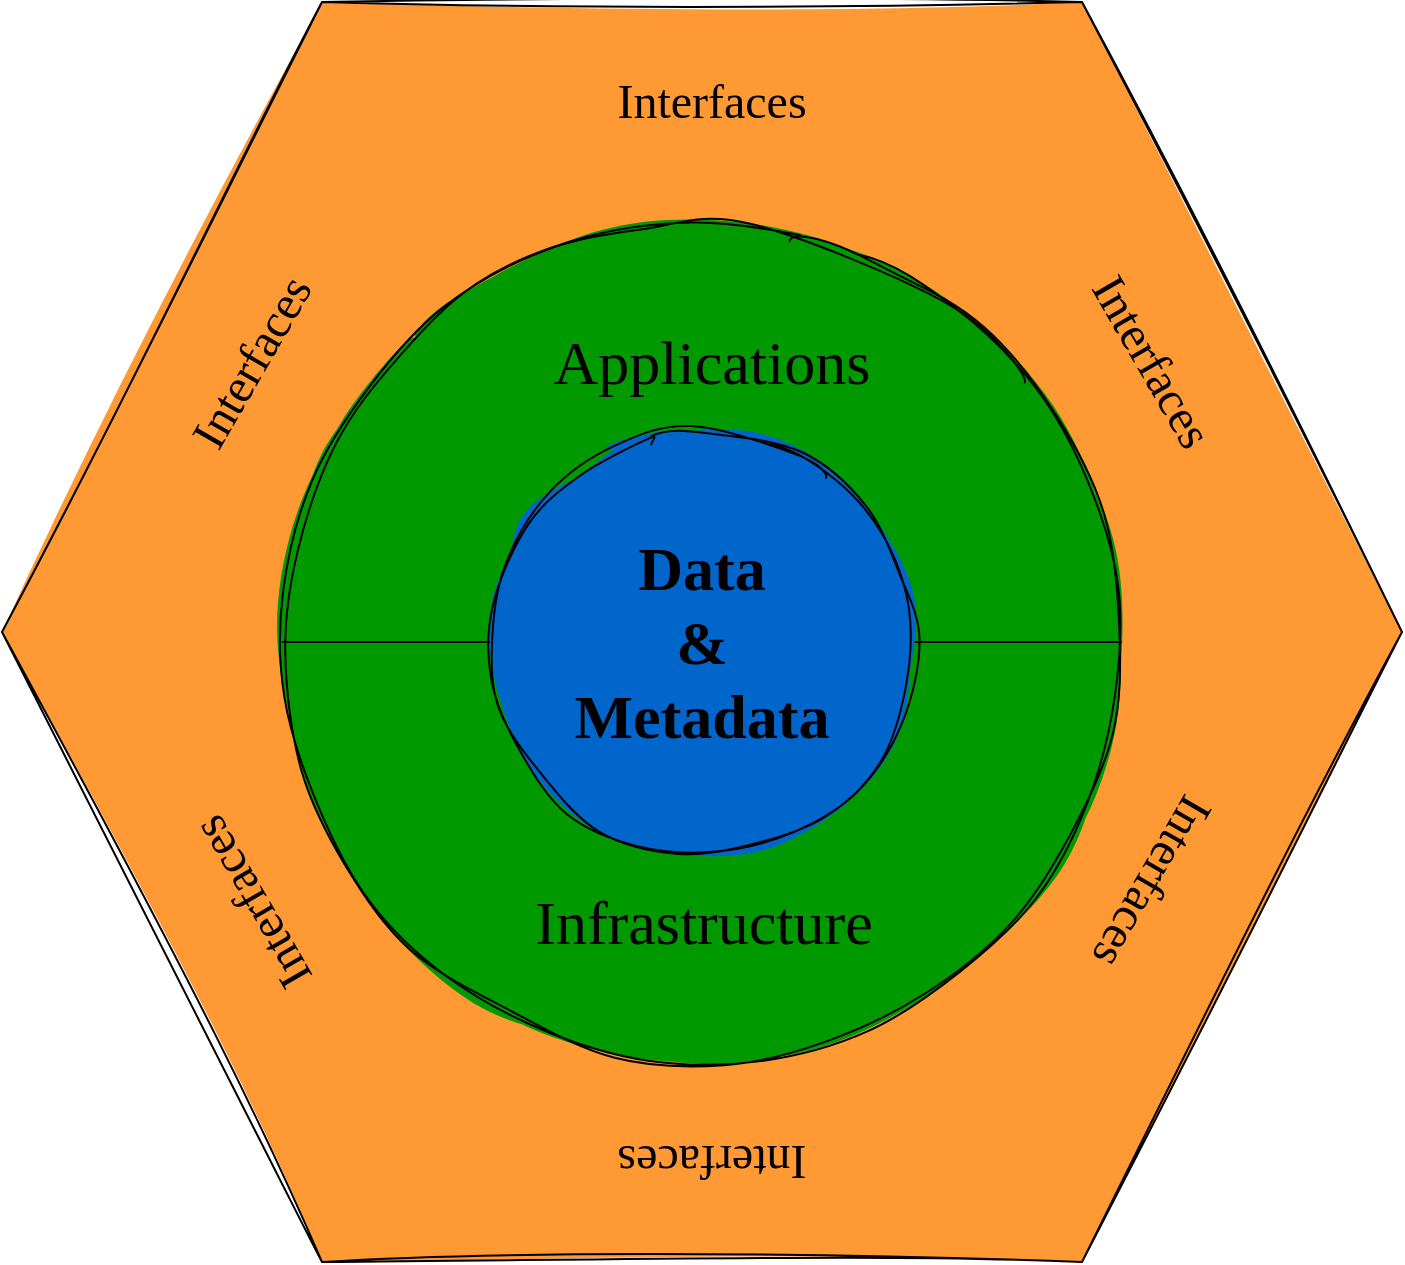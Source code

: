 <mxfile version="26.0.11">
  <diagram name="data-product" id="gNhKzNj9DIzEtffBF-eM">
    <mxGraphModel grid="1" page="1" gridSize="10" guides="1" tooltips="1" connect="1" arrows="1" fold="1" pageScale="1" pageWidth="850" pageHeight="1100" math="0" shadow="0">
      <root>
        <mxCell id="0" />
        <mxCell id="1" parent="0" />
        <mxCell id="wraCza7Ob2I8K3LCxafz-1" value="" style="shape=hexagon;perimeter=hexagonPerimeter2;whiteSpace=wrap;html=1;fixedSize=1;hachureGap=4;fontFamily=Outfit;fontSource=https%3A%2F%2Ffonts.googleapis.com%2Fcss%3Ffamily%3DOutfit;fontSize=20;size=160;fillColor=#FF9933;sketch=1;curveFitting=1;jiggle=2;fillStyle=solid;" vertex="1" parent="1">
          <mxGeometry x="40" y="50" width="700" height="630" as="geometry" />
        </mxCell>
        <mxCell id="wraCza7Ob2I8K3LCxafz-2" value="" style="ellipse;whiteSpace=wrap;html=1;aspect=fixed;fillColor=#009900;fontFamily=Outfit;fontSource=https%3A%2F%2Ffonts.googleapis.com%2Fcss%3Ffamily%3DOutfit;sketch=1;curveFitting=1;jiggle=2;fillStyle=solid;" vertex="1" parent="1">
          <mxGeometry x="180" y="160" width="420" height="420" as="geometry" />
        </mxCell>
        <mxCell id="wraCza7Ob2I8K3LCxafz-3" value="&lt;span style=&quot;font-size: 31px;&quot;&gt;Applications&lt;/span&gt;" style="text;html=1;strokeColor=none;fillColor=none;align=center;verticalAlign=middle;whiteSpace=wrap;rounded=0;fontSize=20;fontFamily=Outfit;fontSource=https%3A%2F%2Ffonts.googleapis.com%2Fcss%3Ffamily%3DOutfit;" vertex="1" parent="1">
          <mxGeometry x="290" y="180" width="210" height="100" as="geometry" />
        </mxCell>
        <mxCell id="wraCza7Ob2I8K3LCxafz-4" value="&lt;span style=&quot;font-size: 31px;&quot;&gt;Infrastructure&lt;/span&gt;" style="text;html=1;strokeColor=none;fillColor=none;align=center;verticalAlign=middle;whiteSpace=wrap;rounded=0;fontSize=20;fontFamily=Outfit;fontSource=https%3A%2F%2Ffonts.googleapis.com%2Fcss%3Ffamily%3DOutfit;" vertex="1" parent="1">
          <mxGeometry x="286.25" y="460" width="210" height="100" as="geometry" />
        </mxCell>
        <mxCell id="wraCza7Ob2I8K3LCxafz-5" value="" style="endArrow=none;html=1;rounded=0;exitX=0;exitY=0.5;exitDx=0;exitDy=0;entryX=1;entryY=0.5;entryDx=0;entryDy=0;fontFamily=Outfit;fontSource=https%3A%2F%2Ffonts.googleapis.com%2Fcss%3Ffamily%3DOutfit;" edge="1" parent="1" source="wraCza7Ob2I8K3LCxafz-2" target="wraCza7Ob2I8K3LCxafz-2">
          <mxGeometry width="50" height="50" relative="1" as="geometry">
            <mxPoint x="432.5" y="465" as="sourcePoint" />
            <mxPoint x="482.5" y="415" as="targetPoint" />
          </mxGeometry>
        </mxCell>
        <mxCell id="wraCza7Ob2I8K3LCxafz-6" value="" style="ellipse;whiteSpace=wrap;html=1;aspect=fixed;fillColor=#0066CC;fontFamily=Outfit;fontSource=https%3A%2F%2Ffonts.googleapis.com%2Fcss%3Ffamily%3DOutfit;sketch=1;curveFitting=1;jiggle=2;fillStyle=solid;" vertex="1" parent="1">
          <mxGeometry x="283.75" y="263.75" width="212.5" height="212.5" as="geometry" />
        </mxCell>
        <mxCell id="wraCza7Ob2I8K3LCxafz-7" value="&lt;font style=&quot;font-size: 31px;&quot;&gt;Data &lt;br&gt;&amp;amp; Metadata&lt;/font&gt;" style="text;html=1;strokeColor=none;fillColor=none;align=center;verticalAlign=middle;whiteSpace=wrap;rounded=0;fontSize=20;fontFamily=Outfit;fontStyle=1;fontSource=https%3A%2F%2Ffonts.googleapis.com%2Fcss%3Ffamily%3DOutfit;" vertex="1" parent="1">
          <mxGeometry x="326.25" y="320" width="127.5" height="100" as="geometry" />
        </mxCell>
        <mxCell id="wraCza7Ob2I8K3LCxafz-8" value="&lt;span&gt;Interfaces&lt;/span&gt;" style="text;html=1;strokeColor=none;fillColor=none;align=center;verticalAlign=middle;whiteSpace=wrap;rounded=0;fontSize=24;fontFamily=Outfit;rotation=60;fontColor=#000000;fontSource=https%3A%2F%2Ffonts.googleapis.com%2Fcss%3Ffamily%3DOutfit;fontStyle=0" vertex="1" parent="1">
          <mxGeometry x="510" y="180" width="210" height="100" as="geometry" />
        </mxCell>
        <mxCell id="wraCza7Ob2I8K3LCxafz-9" value="&lt;span&gt;Interfaces&lt;/span&gt;" style="text;html=1;strokeColor=none;fillColor=none;align=center;verticalAlign=middle;whiteSpace=wrap;rounded=0;fontSize=24;fontFamily=Outfit;rotation=-60;fontColor=#000000;fontSource=https%3A%2F%2Ffonts.googleapis.com%2Fcss%3Ffamily%3DOutfit;fontStyle=0" vertex="1" parent="1">
          <mxGeometry x="60" y="180" width="210" height="100" as="geometry" />
        </mxCell>
        <mxCell id="wraCza7Ob2I8K3LCxafz-10" value="&lt;span&gt;Interfaces&lt;/span&gt;" style="text;html=1;strokeColor=none;fillColor=none;align=center;verticalAlign=middle;whiteSpace=wrap;rounded=0;fontSize=24;fontFamily=Outfit;rotation=0;fontColor=#000000;fontSource=https%3A%2F%2Ffonts.googleapis.com%2Fcss%3Ffamily%3DOutfit;fontStyle=0" vertex="1" parent="1">
          <mxGeometry x="290" y="50" width="210" height="100" as="geometry" />
        </mxCell>
        <mxCell id="wraCza7Ob2I8K3LCxafz-11" value="&lt;span&gt;Interfaces&lt;/span&gt;" style="text;html=1;strokeColor=none;fillColor=none;align=center;verticalAlign=middle;whiteSpace=wrap;rounded=0;fontSize=24;fontFamily=Outfit;rotation=120;fontColor=#000000;fontSource=https%3A%2F%2Ffonts.googleapis.com%2Fcss%3Ffamily%3DOutfit;fontStyle=0" vertex="1" parent="1">
          <mxGeometry x="510" y="440" width="210" height="100" as="geometry" />
        </mxCell>
        <mxCell id="wraCza7Ob2I8K3LCxafz-12" value="&lt;span&gt;Interfaces&lt;/span&gt;" style="text;html=1;strokeColor=none;fillColor=none;align=center;verticalAlign=middle;whiteSpace=wrap;rounded=0;fontSize=24;fontFamily=Outfit;rotation=-120;fontColor=#000000;fontSource=https%3A%2F%2Ffonts.googleapis.com%2Fcss%3Ffamily%3DOutfit;fontStyle=0" vertex="1" parent="1">
          <mxGeometry x="60" y="450" width="210" height="100" as="geometry" />
        </mxCell>
        <mxCell id="wraCza7Ob2I8K3LCxafz-13" value="&lt;span&gt;Interfaces&lt;/span&gt;" style="text;html=1;strokeColor=none;fillColor=none;align=center;verticalAlign=middle;whiteSpace=wrap;rounded=0;fontSize=24;fontFamily=Outfit;rotation=-180;fontColor=#000000;fontSource=https%3A%2F%2Ffonts.googleapis.com%2Fcss%3Ffamily%3DOutfit;fontStyle=0" vertex="1" parent="1">
          <mxGeometry x="290" y="580" width="210" height="100" as="geometry" />
        </mxCell>
      </root>
    </mxGraphModel>
  </diagram>
</mxfile>
